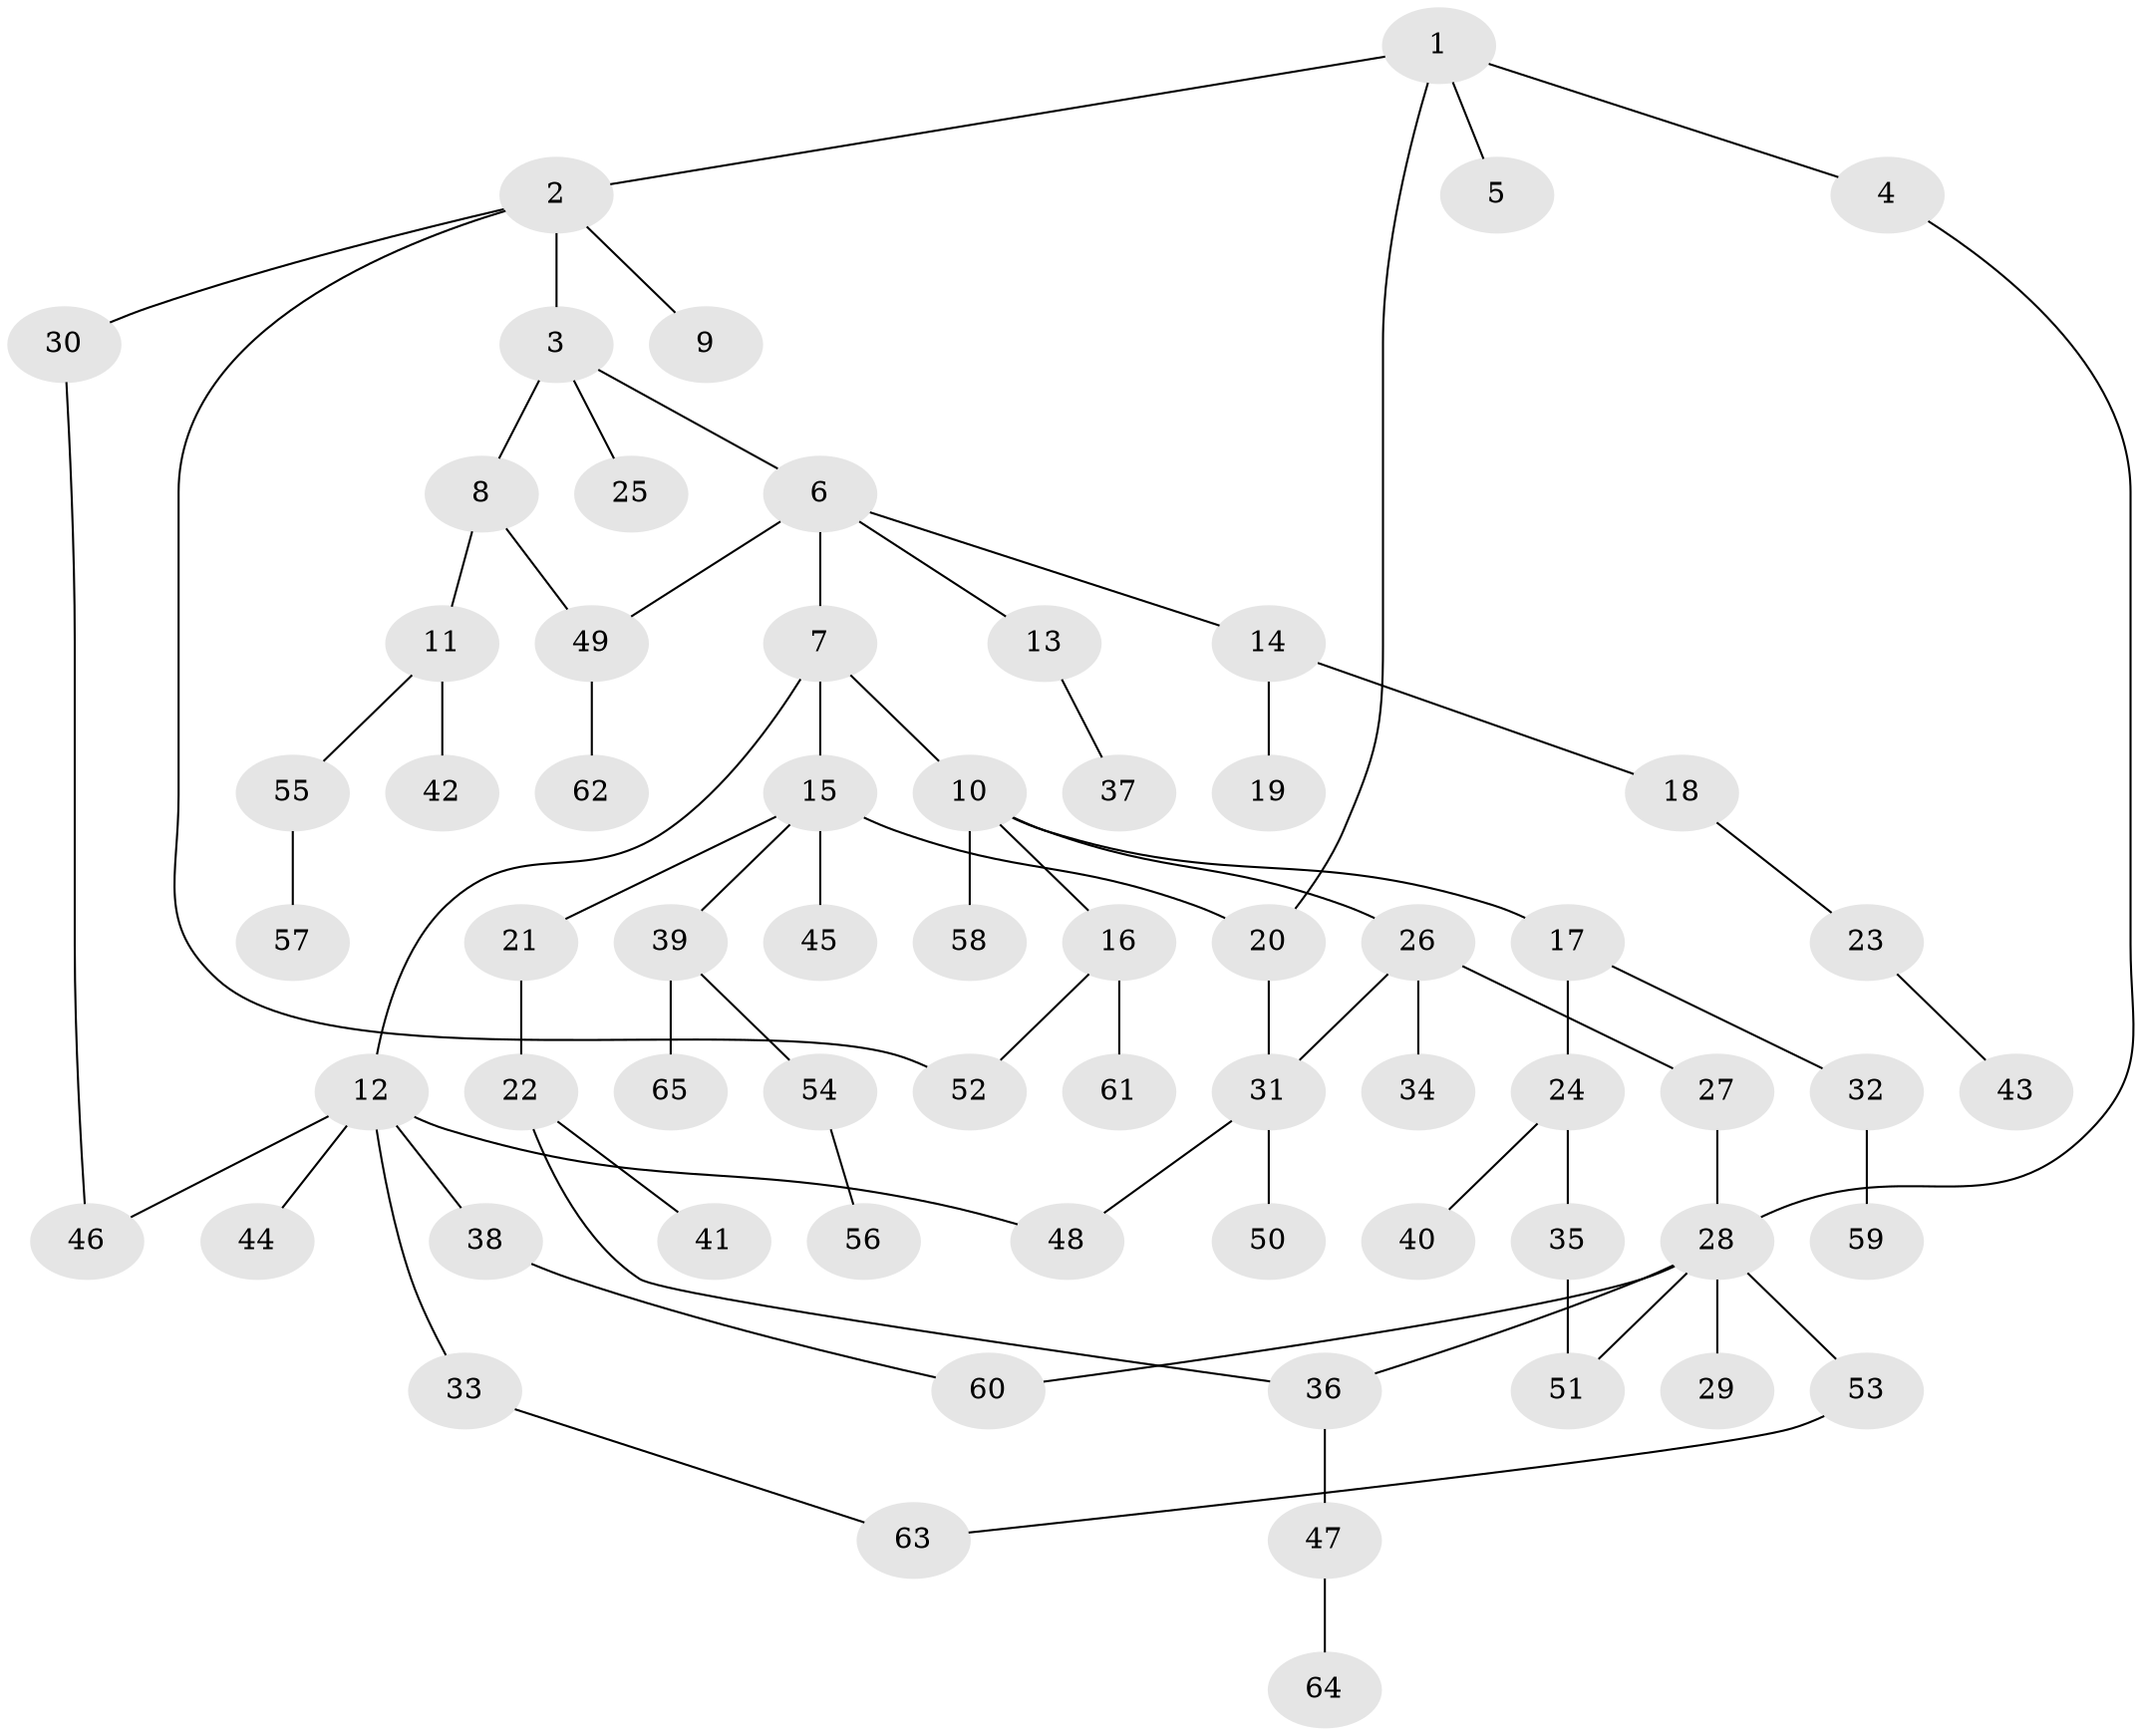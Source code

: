 // coarse degree distribution, {7: 0.0625, 4: 0.0625, 6: 0.125, 1: 0.40625, 3: 0.09375, 2: 0.25}
// Generated by graph-tools (version 1.1) at 2025/17/03/04/25 18:17:05]
// undirected, 65 vertices, 75 edges
graph export_dot {
graph [start="1"]
  node [color=gray90,style=filled];
  1;
  2;
  3;
  4;
  5;
  6;
  7;
  8;
  9;
  10;
  11;
  12;
  13;
  14;
  15;
  16;
  17;
  18;
  19;
  20;
  21;
  22;
  23;
  24;
  25;
  26;
  27;
  28;
  29;
  30;
  31;
  32;
  33;
  34;
  35;
  36;
  37;
  38;
  39;
  40;
  41;
  42;
  43;
  44;
  45;
  46;
  47;
  48;
  49;
  50;
  51;
  52;
  53;
  54;
  55;
  56;
  57;
  58;
  59;
  60;
  61;
  62;
  63;
  64;
  65;
  1 -- 2;
  1 -- 4;
  1 -- 5;
  1 -- 20;
  2 -- 3;
  2 -- 9;
  2 -- 30;
  2 -- 52;
  3 -- 6;
  3 -- 8;
  3 -- 25;
  4 -- 28;
  6 -- 7;
  6 -- 13;
  6 -- 14;
  6 -- 49;
  7 -- 10;
  7 -- 12;
  7 -- 15;
  8 -- 11;
  8 -- 49;
  10 -- 16;
  10 -- 17;
  10 -- 26;
  10 -- 58;
  11 -- 42;
  11 -- 55;
  12 -- 33;
  12 -- 38;
  12 -- 44;
  12 -- 48;
  12 -- 46;
  13 -- 37;
  14 -- 18;
  14 -- 19;
  15 -- 21;
  15 -- 39;
  15 -- 45;
  15 -- 20;
  16 -- 61;
  16 -- 52;
  17 -- 24;
  17 -- 32;
  18 -- 23;
  20 -- 31;
  21 -- 22;
  22 -- 36;
  22 -- 41;
  23 -- 43;
  24 -- 35;
  24 -- 40;
  26 -- 27;
  26 -- 31;
  26 -- 34;
  27 -- 28;
  28 -- 29;
  28 -- 53;
  28 -- 51;
  28 -- 36;
  28 -- 60;
  30 -- 46;
  31 -- 50;
  31 -- 48;
  32 -- 59;
  33 -- 63;
  35 -- 51;
  36 -- 47;
  38 -- 60;
  39 -- 54;
  39 -- 65;
  47 -- 64;
  49 -- 62;
  53 -- 63;
  54 -- 56;
  55 -- 57;
}
